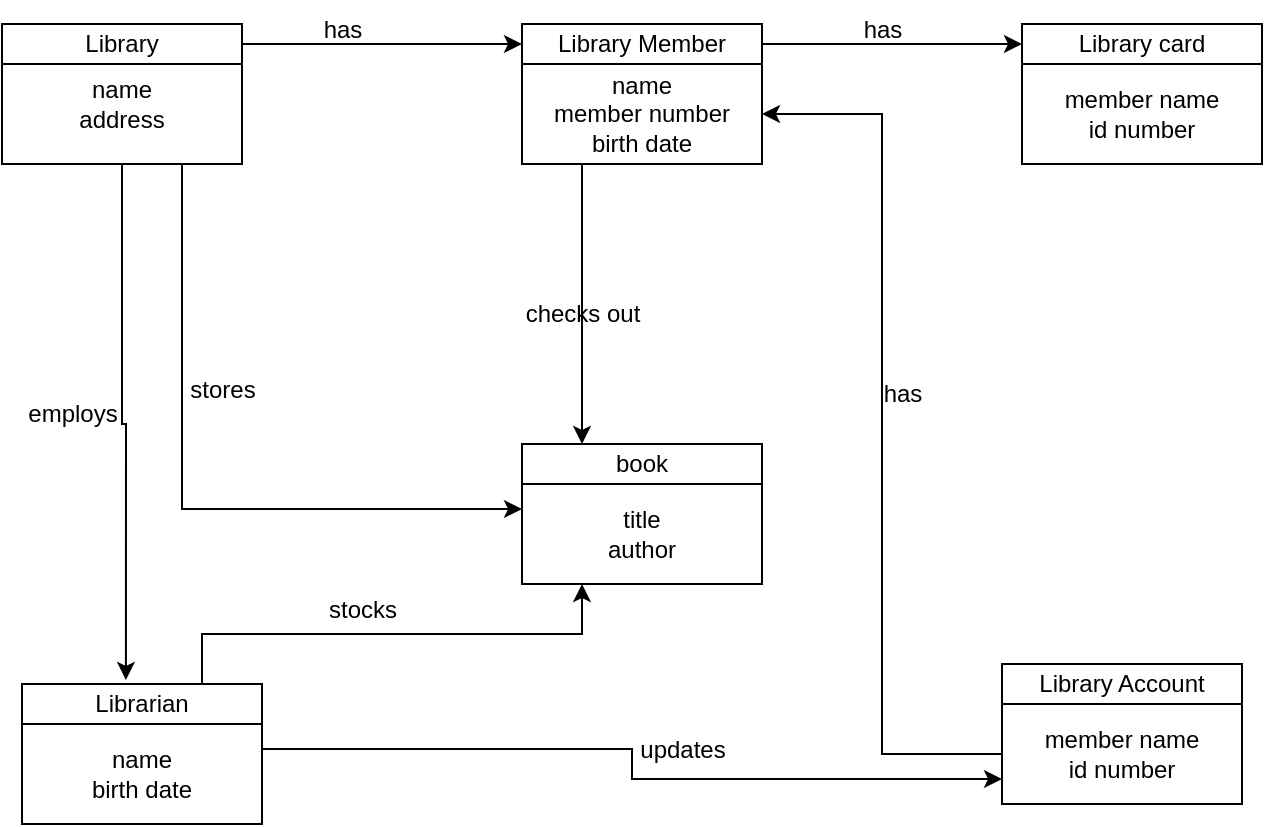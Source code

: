 <mxfile version="21.7.5" type="github">
  <diagram name="Page-1" id="cZnD0VzMIRA9UIOgaPik">
    <mxGraphModel dx="1434" dy="790" grid="1" gridSize="10" guides="1" tooltips="1" connect="1" arrows="1" fold="1" page="1" pageScale="1" pageWidth="850" pageHeight="1100" math="0" shadow="0">
      <root>
        <mxCell id="0" />
        <mxCell id="1" parent="0" />
        <mxCell id="DQgrx1xYY4xh-wL-nW-u-18" style="edgeStyle=orthogonalEdgeStyle;rounded=0;orthogonalLoop=1;jettySize=auto;html=1;exitX=0.5;exitY=1;exitDx=0;exitDy=0;entryX=0.433;entryY=-0.1;entryDx=0;entryDy=0;entryPerimeter=0;" edge="1" parent="1" source="DQgrx1xYY4xh-wL-nW-u-1" target="DQgrx1xYY4xh-wL-nW-u-11">
          <mxGeometry relative="1" as="geometry" />
        </mxCell>
        <mxCell id="DQgrx1xYY4xh-wL-nW-u-20" style="edgeStyle=orthogonalEdgeStyle;rounded=0;orthogonalLoop=1;jettySize=auto;html=1;exitX=0.75;exitY=1;exitDx=0;exitDy=0;entryX=0;entryY=0.25;entryDx=0;entryDy=0;" edge="1" parent="1" source="DQgrx1xYY4xh-wL-nW-u-1" target="DQgrx1xYY4xh-wL-nW-u-8">
          <mxGeometry relative="1" as="geometry" />
        </mxCell>
        <mxCell id="DQgrx1xYY4xh-wL-nW-u-1" value="name&lt;br&gt;address" style="rounded=0;whiteSpace=wrap;html=1;" vertex="1" parent="1">
          <mxGeometry x="100" y="150" width="120" height="60" as="geometry" />
        </mxCell>
        <mxCell id="DQgrx1xYY4xh-wL-nW-u-17" style="edgeStyle=orthogonalEdgeStyle;rounded=0;orthogonalLoop=1;jettySize=auto;html=1;exitX=1;exitY=0.5;exitDx=0;exitDy=0;entryX=0;entryY=0.5;entryDx=0;entryDy=0;" edge="1" parent="1" source="DQgrx1xYY4xh-wL-nW-u-3" target="DQgrx1xYY4xh-wL-nW-u-5">
          <mxGeometry relative="1" as="geometry" />
        </mxCell>
        <mxCell id="DQgrx1xYY4xh-wL-nW-u-3" value="Library" style="rounded=0;whiteSpace=wrap;html=1;" vertex="1" parent="1">
          <mxGeometry x="100" y="140" width="120" height="20" as="geometry" />
        </mxCell>
        <mxCell id="DQgrx1xYY4xh-wL-nW-u-21" style="edgeStyle=orthogonalEdgeStyle;rounded=0;orthogonalLoop=1;jettySize=auto;html=1;exitX=0.25;exitY=1;exitDx=0;exitDy=0;entryX=0.25;entryY=0;entryDx=0;entryDy=0;" edge="1" parent="1" source="DQgrx1xYY4xh-wL-nW-u-4" target="DQgrx1xYY4xh-wL-nW-u-9">
          <mxGeometry relative="1" as="geometry" />
        </mxCell>
        <mxCell id="DQgrx1xYY4xh-wL-nW-u-4" value="name&lt;br&gt;member number&lt;br&gt;birth date&lt;br&gt;" style="rounded=0;whiteSpace=wrap;html=1;" vertex="1" parent="1">
          <mxGeometry x="360" y="160" width="120" height="50" as="geometry" />
        </mxCell>
        <mxCell id="DQgrx1xYY4xh-wL-nW-u-16" style="edgeStyle=orthogonalEdgeStyle;rounded=0;orthogonalLoop=1;jettySize=auto;html=1;exitX=1;exitY=0.5;exitDx=0;exitDy=0;entryX=0;entryY=0.5;entryDx=0;entryDy=0;" edge="1" parent="1" source="DQgrx1xYY4xh-wL-nW-u-5" target="DQgrx1xYY4xh-wL-nW-u-7">
          <mxGeometry relative="1" as="geometry" />
        </mxCell>
        <mxCell id="DQgrx1xYY4xh-wL-nW-u-5" value="Library Member" style="rounded=0;whiteSpace=wrap;html=1;" vertex="1" parent="1">
          <mxGeometry x="360" y="140" width="120" height="20" as="geometry" />
        </mxCell>
        <mxCell id="DQgrx1xYY4xh-wL-nW-u-6" value="member name&lt;br&gt;id number" style="rounded=0;whiteSpace=wrap;html=1;" vertex="1" parent="1">
          <mxGeometry x="610" y="160" width="120" height="50" as="geometry" />
        </mxCell>
        <mxCell id="DQgrx1xYY4xh-wL-nW-u-7" value="Library card" style="rounded=0;whiteSpace=wrap;html=1;" vertex="1" parent="1">
          <mxGeometry x="610" y="140" width="120" height="20" as="geometry" />
        </mxCell>
        <mxCell id="DQgrx1xYY4xh-wL-nW-u-8" value="title&lt;br&gt;author" style="rounded=0;whiteSpace=wrap;html=1;" vertex="1" parent="1">
          <mxGeometry x="360" y="370" width="120" height="50" as="geometry" />
        </mxCell>
        <mxCell id="DQgrx1xYY4xh-wL-nW-u-9" value="book" style="rounded=0;whiteSpace=wrap;html=1;" vertex="1" parent="1">
          <mxGeometry x="360" y="350" width="120" height="20" as="geometry" />
        </mxCell>
        <mxCell id="DQgrx1xYY4xh-wL-nW-u-22" style="edgeStyle=orthogonalEdgeStyle;rounded=0;orthogonalLoop=1;jettySize=auto;html=1;exitX=1;exitY=0.25;exitDx=0;exitDy=0;entryX=0;entryY=0.75;entryDx=0;entryDy=0;" edge="1" parent="1" source="DQgrx1xYY4xh-wL-nW-u-10" target="DQgrx1xYY4xh-wL-nW-u-12">
          <mxGeometry relative="1" as="geometry" />
        </mxCell>
        <mxCell id="DQgrx1xYY4xh-wL-nW-u-10" value="name&lt;br&gt;birth date" style="rounded=0;whiteSpace=wrap;html=1;" vertex="1" parent="1">
          <mxGeometry x="110" y="490" width="120" height="50" as="geometry" />
        </mxCell>
        <mxCell id="DQgrx1xYY4xh-wL-nW-u-19" style="edgeStyle=orthogonalEdgeStyle;rounded=0;orthogonalLoop=1;jettySize=auto;html=1;exitX=0.75;exitY=0;exitDx=0;exitDy=0;entryX=0.25;entryY=1;entryDx=0;entryDy=0;" edge="1" parent="1" source="DQgrx1xYY4xh-wL-nW-u-11" target="DQgrx1xYY4xh-wL-nW-u-8">
          <mxGeometry relative="1" as="geometry" />
        </mxCell>
        <mxCell id="DQgrx1xYY4xh-wL-nW-u-11" value="Librarian" style="rounded=0;whiteSpace=wrap;html=1;" vertex="1" parent="1">
          <mxGeometry x="110" y="470" width="120" height="20" as="geometry" />
        </mxCell>
        <mxCell id="DQgrx1xYY4xh-wL-nW-u-14" style="edgeStyle=orthogonalEdgeStyle;rounded=0;orthogonalLoop=1;jettySize=auto;html=1;entryX=1;entryY=0.5;entryDx=0;entryDy=0;" edge="1" parent="1" source="DQgrx1xYY4xh-wL-nW-u-12" target="DQgrx1xYY4xh-wL-nW-u-4">
          <mxGeometry relative="1" as="geometry" />
        </mxCell>
        <mxCell id="DQgrx1xYY4xh-wL-nW-u-12" value="member name&lt;br&gt;id number" style="rounded=0;whiteSpace=wrap;html=1;" vertex="1" parent="1">
          <mxGeometry x="600" y="480" width="120" height="50" as="geometry" />
        </mxCell>
        <mxCell id="DQgrx1xYY4xh-wL-nW-u-13" value="Library Account" style="rounded=0;whiteSpace=wrap;html=1;" vertex="1" parent="1">
          <mxGeometry x="600" y="460" width="120" height="20" as="geometry" />
        </mxCell>
        <mxCell id="DQgrx1xYY4xh-wL-nW-u-15" value="has" style="text;html=1;align=center;verticalAlign=middle;resizable=0;points=[];autosize=1;strokeColor=none;fillColor=none;" vertex="1" parent="1">
          <mxGeometry x="530" y="310" width="40" height="30" as="geometry" />
        </mxCell>
        <mxCell id="DQgrx1xYY4xh-wL-nW-u-23" value="has" style="text;html=1;align=center;verticalAlign=middle;resizable=0;points=[];autosize=1;strokeColor=none;fillColor=none;" vertex="1" parent="1">
          <mxGeometry x="250" y="128" width="40" height="30" as="geometry" />
        </mxCell>
        <mxCell id="DQgrx1xYY4xh-wL-nW-u-24" value="has" style="text;html=1;align=center;verticalAlign=middle;resizable=0;points=[];autosize=1;strokeColor=none;fillColor=none;" vertex="1" parent="1">
          <mxGeometry x="520" y="128" width="40" height="30" as="geometry" />
        </mxCell>
        <mxCell id="DQgrx1xYY4xh-wL-nW-u-25" value="employs" style="text;html=1;align=center;verticalAlign=middle;resizable=0;points=[];autosize=1;strokeColor=none;fillColor=none;" vertex="1" parent="1">
          <mxGeometry x="100" y="320" width="70" height="30" as="geometry" />
        </mxCell>
        <mxCell id="DQgrx1xYY4xh-wL-nW-u-26" value="stores" style="text;html=1;align=center;verticalAlign=middle;resizable=0;points=[];autosize=1;strokeColor=none;fillColor=none;" vertex="1" parent="1">
          <mxGeometry x="180" y="308" width="60" height="30" as="geometry" />
        </mxCell>
        <mxCell id="DQgrx1xYY4xh-wL-nW-u-27" value="stocks" style="text;html=1;align=center;verticalAlign=middle;resizable=0;points=[];autosize=1;strokeColor=none;fillColor=none;" vertex="1" parent="1">
          <mxGeometry x="250" y="418" width="60" height="30" as="geometry" />
        </mxCell>
        <mxCell id="DQgrx1xYY4xh-wL-nW-u-28" value="updates" style="text;html=1;align=center;verticalAlign=middle;resizable=0;points=[];autosize=1;strokeColor=none;fillColor=none;" vertex="1" parent="1">
          <mxGeometry x="405" y="488" width="70" height="30" as="geometry" />
        </mxCell>
        <mxCell id="DQgrx1xYY4xh-wL-nW-u-29" value="checks out&lt;br&gt;" style="text;html=1;align=center;verticalAlign=middle;resizable=0;points=[];autosize=1;strokeColor=none;fillColor=none;" vertex="1" parent="1">
          <mxGeometry x="350" y="270" width="80" height="30" as="geometry" />
        </mxCell>
      </root>
    </mxGraphModel>
  </diagram>
</mxfile>

